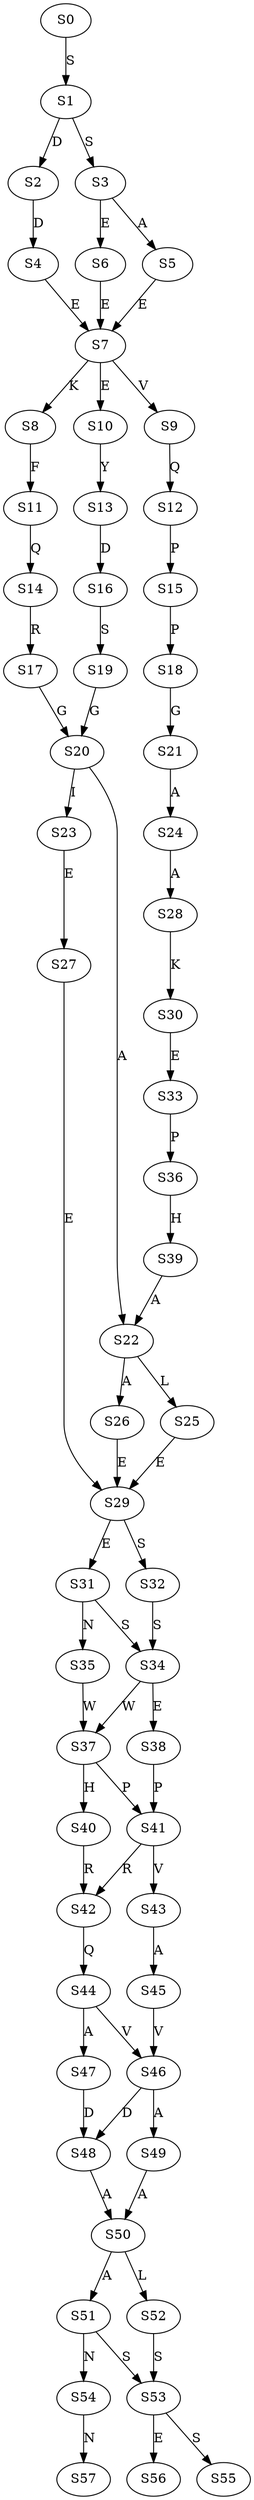 strict digraph  {
	S0 -> S1 [ label = S ];
	S1 -> S2 [ label = D ];
	S1 -> S3 [ label = S ];
	S2 -> S4 [ label = D ];
	S3 -> S5 [ label = A ];
	S3 -> S6 [ label = E ];
	S4 -> S7 [ label = E ];
	S5 -> S7 [ label = E ];
	S6 -> S7 [ label = E ];
	S7 -> S8 [ label = K ];
	S7 -> S9 [ label = V ];
	S7 -> S10 [ label = E ];
	S8 -> S11 [ label = F ];
	S9 -> S12 [ label = Q ];
	S10 -> S13 [ label = Y ];
	S11 -> S14 [ label = Q ];
	S12 -> S15 [ label = P ];
	S13 -> S16 [ label = D ];
	S14 -> S17 [ label = R ];
	S15 -> S18 [ label = P ];
	S16 -> S19 [ label = S ];
	S17 -> S20 [ label = G ];
	S18 -> S21 [ label = G ];
	S19 -> S20 [ label = G ];
	S20 -> S22 [ label = A ];
	S20 -> S23 [ label = I ];
	S21 -> S24 [ label = A ];
	S22 -> S25 [ label = L ];
	S22 -> S26 [ label = A ];
	S23 -> S27 [ label = E ];
	S24 -> S28 [ label = A ];
	S25 -> S29 [ label = E ];
	S26 -> S29 [ label = E ];
	S27 -> S29 [ label = E ];
	S28 -> S30 [ label = K ];
	S29 -> S31 [ label = E ];
	S29 -> S32 [ label = S ];
	S30 -> S33 [ label = E ];
	S31 -> S34 [ label = S ];
	S31 -> S35 [ label = N ];
	S32 -> S34 [ label = S ];
	S33 -> S36 [ label = P ];
	S34 -> S37 [ label = W ];
	S34 -> S38 [ label = E ];
	S35 -> S37 [ label = W ];
	S36 -> S39 [ label = H ];
	S37 -> S40 [ label = H ];
	S37 -> S41 [ label = P ];
	S38 -> S41 [ label = P ];
	S39 -> S22 [ label = A ];
	S40 -> S42 [ label = R ];
	S41 -> S43 [ label = V ];
	S41 -> S42 [ label = R ];
	S42 -> S44 [ label = Q ];
	S43 -> S45 [ label = A ];
	S44 -> S46 [ label = V ];
	S44 -> S47 [ label = A ];
	S45 -> S46 [ label = V ];
	S46 -> S48 [ label = D ];
	S46 -> S49 [ label = A ];
	S47 -> S48 [ label = D ];
	S48 -> S50 [ label = A ];
	S49 -> S50 [ label = A ];
	S50 -> S51 [ label = A ];
	S50 -> S52 [ label = L ];
	S51 -> S53 [ label = S ];
	S51 -> S54 [ label = N ];
	S52 -> S53 [ label = S ];
	S53 -> S55 [ label = S ];
	S53 -> S56 [ label = E ];
	S54 -> S57 [ label = N ];
}

